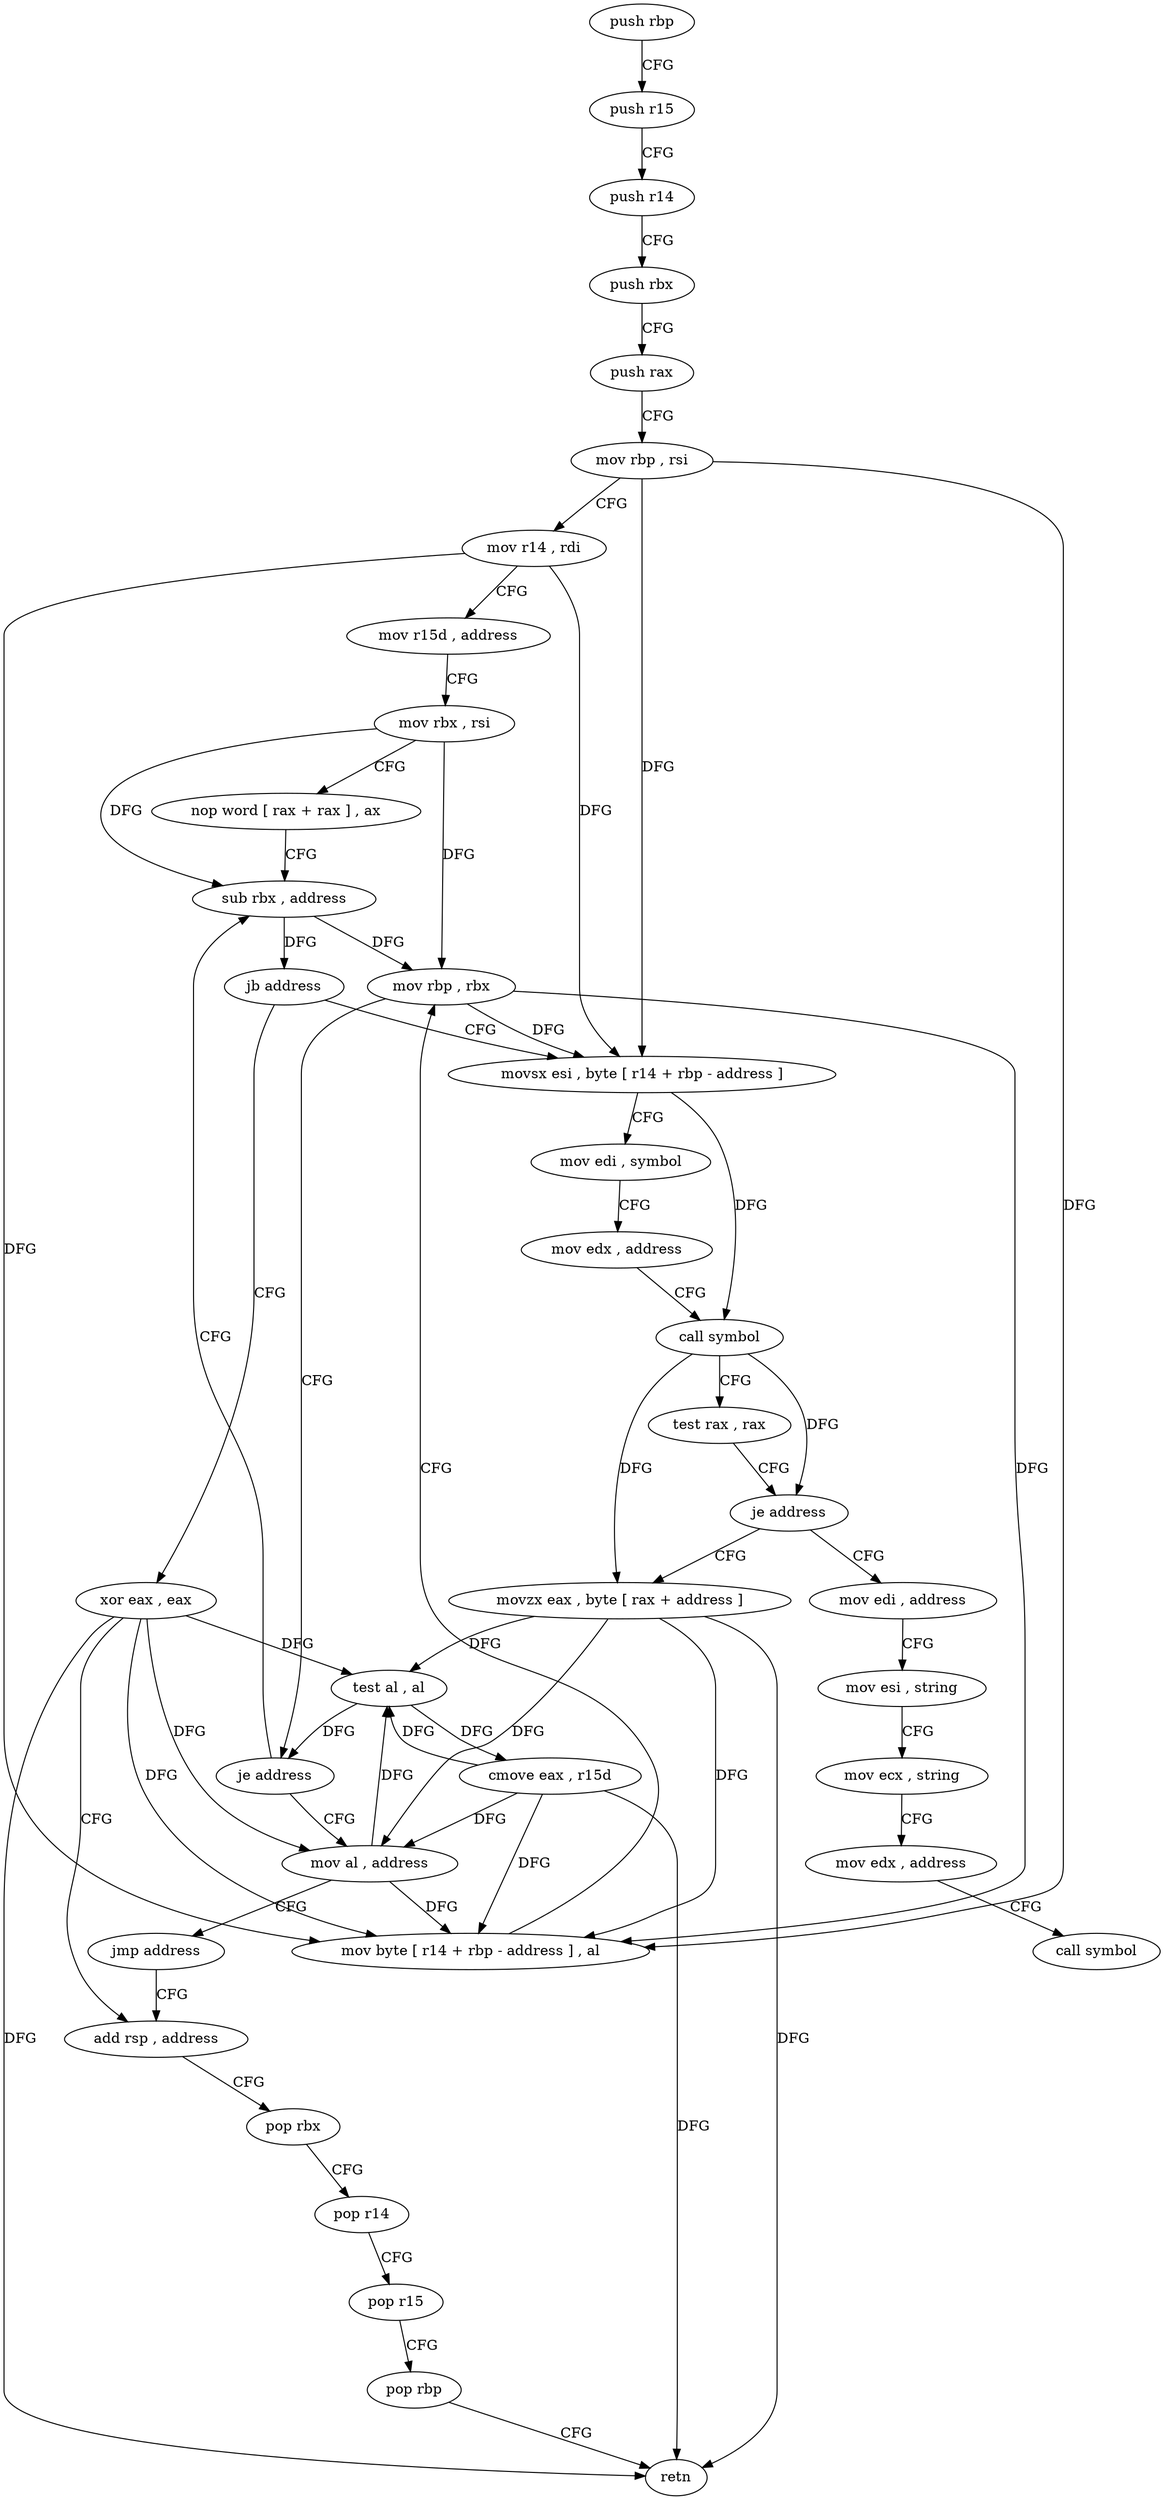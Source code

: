 digraph "func" {
"4208544" [label = "push rbp" ]
"4208545" [label = "push r15" ]
"4208547" [label = "push r14" ]
"4208549" [label = "push rbx" ]
"4208550" [label = "push rax" ]
"4208551" [label = "mov rbp , rsi" ]
"4208554" [label = "mov r14 , rdi" ]
"4208557" [label = "mov r15d , address" ]
"4208563" [label = "mov rbx , rsi" ]
"4208566" [label = "nop word [ rax + rax ] , ax" ]
"4208576" [label = "sub rbx , address" ]
"4208632" [label = "xor eax , eax" ]
"4208634" [label = "add rsp , address" ]
"4208582" [label = "movsx esi , byte [ r14 + rbp - address ]" ]
"4208588" [label = "mov edi , symbol" ]
"4208593" [label = "mov edx , address" ]
"4208598" [label = "call symbol" ]
"4208603" [label = "test rax , rax" ]
"4208606" [label = "je address" ]
"4208645" [label = "mov edi , address" ]
"4208608" [label = "movzx eax , byte [ rax + address ]" ]
"4208650" [label = "mov esi , string" ]
"4208655" [label = "mov ecx , string" ]
"4208660" [label = "mov edx , address" ]
"4208665" [label = "call symbol" ]
"4208612" [label = "test al , al" ]
"4208614" [label = "cmove eax , r15d" ]
"4208618" [label = "mov byte [ r14 + rbp - address ] , al" ]
"4208623" [label = "mov rbp , rbx" ]
"4208626" [label = "je address" ]
"4208628" [label = "mov al , address" ]
"4208580" [label = "jb address" ]
"4208630" [label = "jmp address" ]
"4208638" [label = "pop rbx" ]
"4208639" [label = "pop r14" ]
"4208641" [label = "pop r15" ]
"4208643" [label = "pop rbp" ]
"4208644" [label = "retn" ]
"4208544" -> "4208545" [ label = "CFG" ]
"4208545" -> "4208547" [ label = "CFG" ]
"4208547" -> "4208549" [ label = "CFG" ]
"4208549" -> "4208550" [ label = "CFG" ]
"4208550" -> "4208551" [ label = "CFG" ]
"4208551" -> "4208554" [ label = "CFG" ]
"4208551" -> "4208582" [ label = "DFG" ]
"4208551" -> "4208618" [ label = "DFG" ]
"4208554" -> "4208557" [ label = "CFG" ]
"4208554" -> "4208582" [ label = "DFG" ]
"4208554" -> "4208618" [ label = "DFG" ]
"4208557" -> "4208563" [ label = "CFG" ]
"4208563" -> "4208566" [ label = "CFG" ]
"4208563" -> "4208576" [ label = "DFG" ]
"4208563" -> "4208623" [ label = "DFG" ]
"4208566" -> "4208576" [ label = "CFG" ]
"4208576" -> "4208580" [ label = "DFG" ]
"4208576" -> "4208623" [ label = "DFG" ]
"4208632" -> "4208634" [ label = "CFG" ]
"4208632" -> "4208644" [ label = "DFG" ]
"4208632" -> "4208612" [ label = "DFG" ]
"4208632" -> "4208618" [ label = "DFG" ]
"4208632" -> "4208628" [ label = "DFG" ]
"4208634" -> "4208638" [ label = "CFG" ]
"4208582" -> "4208588" [ label = "CFG" ]
"4208582" -> "4208598" [ label = "DFG" ]
"4208588" -> "4208593" [ label = "CFG" ]
"4208593" -> "4208598" [ label = "CFG" ]
"4208598" -> "4208603" [ label = "CFG" ]
"4208598" -> "4208606" [ label = "DFG" ]
"4208598" -> "4208608" [ label = "DFG" ]
"4208603" -> "4208606" [ label = "CFG" ]
"4208606" -> "4208645" [ label = "CFG" ]
"4208606" -> "4208608" [ label = "CFG" ]
"4208645" -> "4208650" [ label = "CFG" ]
"4208608" -> "4208612" [ label = "DFG" ]
"4208608" -> "4208644" [ label = "DFG" ]
"4208608" -> "4208618" [ label = "DFG" ]
"4208608" -> "4208628" [ label = "DFG" ]
"4208650" -> "4208655" [ label = "CFG" ]
"4208655" -> "4208660" [ label = "CFG" ]
"4208660" -> "4208665" [ label = "CFG" ]
"4208612" -> "4208614" [ label = "DFG" ]
"4208612" -> "4208626" [ label = "DFG" ]
"4208614" -> "4208618" [ label = "DFG" ]
"4208614" -> "4208612" [ label = "DFG" ]
"4208614" -> "4208644" [ label = "DFG" ]
"4208614" -> "4208628" [ label = "DFG" ]
"4208618" -> "4208623" [ label = "CFG" ]
"4208623" -> "4208626" [ label = "CFG" ]
"4208623" -> "4208582" [ label = "DFG" ]
"4208623" -> "4208618" [ label = "DFG" ]
"4208626" -> "4208576" [ label = "CFG" ]
"4208626" -> "4208628" [ label = "CFG" ]
"4208628" -> "4208630" [ label = "CFG" ]
"4208628" -> "4208612" [ label = "DFG" ]
"4208628" -> "4208618" [ label = "DFG" ]
"4208580" -> "4208632" [ label = "CFG" ]
"4208580" -> "4208582" [ label = "CFG" ]
"4208630" -> "4208634" [ label = "CFG" ]
"4208638" -> "4208639" [ label = "CFG" ]
"4208639" -> "4208641" [ label = "CFG" ]
"4208641" -> "4208643" [ label = "CFG" ]
"4208643" -> "4208644" [ label = "CFG" ]
}
